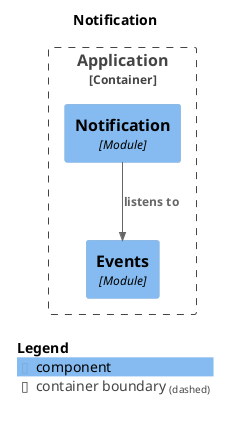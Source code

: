 @startuml
set separator none
title Notification

top to bottom direction

!include <C4/C4>
!include <C4/C4_Context>
!include <C4/C4_Component>

Container_Boundary("ModulithLibraryApplication.ModulithLibraryApplication_boundary", "Application", $tags="") {
  Component(ModulithLibraryApplication.ModulithLibraryApplication.Events, "Events", $techn="Module", $descr="", $tags="", $link="")
  Component(ModulithLibraryApplication.ModulithLibraryApplication.Notification, "Notification", $techn="Module", $descr="", $tags="", $link="")
}

Rel(ModulithLibraryApplication.ModulithLibraryApplication.Notification, ModulithLibraryApplication.ModulithLibraryApplication.Events, "listens to", $techn="", $tags="", $link="")

SHOW_LEGEND(true)
@enduml